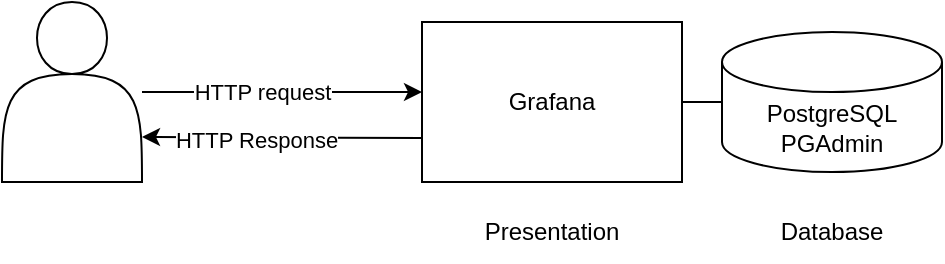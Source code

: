 <mxfile version="20.8.5" type="device"><diagram id="fkZ70dGfu8a-7vnOrsd4" name="Page-1"><mxGraphModel dx="938" dy="517" grid="0" gridSize="10" guides="1" tooltips="1" connect="1" arrows="1" fold="1" page="1" pageScale="1" pageWidth="1169" pageHeight="827" math="0" shadow="0"><root><mxCell id="0"/><mxCell id="1" parent="0"/><mxCell id="XQakCqHR2x4_5ZCR8DiZ-1" value="" style="shape=actor;whiteSpace=wrap;html=1;" vertex="1" parent="1"><mxGeometry x="100" y="520" width="70" height="90" as="geometry"/></mxCell><mxCell id="XQakCqHR2x4_5ZCR8DiZ-2" value="" style="endArrow=classic;html=1;rounded=0;" edge="1" parent="1" source="XQakCqHR2x4_5ZCR8DiZ-1"><mxGeometry width="50" height="50" relative="1" as="geometry"><mxPoint x="460" y="700" as="sourcePoint"/><mxPoint x="310" y="565" as="targetPoint"/></mxGeometry></mxCell><mxCell id="XQakCqHR2x4_5ZCR8DiZ-4" value="HTTP request" style="edgeLabel;html=1;align=center;verticalAlign=middle;resizable=0;points=[];" vertex="1" connectable="0" parent="XQakCqHR2x4_5ZCR8DiZ-2"><mxGeometry x="-0.143" relative="1" as="geometry"><mxPoint as="offset"/></mxGeometry></mxCell><mxCell id="XQakCqHR2x4_5ZCR8DiZ-3" value="" style="endArrow=classic;html=1;rounded=0;entryX=1;entryY=0.75;entryDx=0;entryDy=0;" edge="1" parent="1" target="XQakCqHR2x4_5ZCR8DiZ-1"><mxGeometry width="50" height="50" relative="1" as="geometry"><mxPoint x="310" y="588" as="sourcePoint"/><mxPoint x="320" y="575" as="targetPoint"/></mxGeometry></mxCell><mxCell id="XQakCqHR2x4_5ZCR8DiZ-5" value="HTTP Response" style="edgeLabel;html=1;align=center;verticalAlign=middle;resizable=0;points=[];" vertex="1" connectable="0" parent="XQakCqHR2x4_5ZCR8DiZ-3"><mxGeometry x="0.186" y="1" relative="1" as="geometry"><mxPoint as="offset"/></mxGeometry></mxCell><mxCell id="XQakCqHR2x4_5ZCR8DiZ-7" value="Grafana" style="rounded=0;whiteSpace=wrap;html=1;" vertex="1" parent="1"><mxGeometry x="310" y="530" width="130" height="80" as="geometry"/></mxCell><mxCell id="XQakCqHR2x4_5ZCR8DiZ-8" value="" style="endArrow=none;html=1;rounded=0;exitX=1;exitY=0.5;exitDx=0;exitDy=0;" edge="1" parent="1" source="XQakCqHR2x4_5ZCR8DiZ-7" target="XQakCqHR2x4_5ZCR8DiZ-9"><mxGeometry width="50" height="50" relative="1" as="geometry"><mxPoint x="460" y="700" as="sourcePoint"/><mxPoint x="490" y="570" as="targetPoint"/></mxGeometry></mxCell><mxCell id="XQakCqHR2x4_5ZCR8DiZ-9" value="PostgreSQL&lt;br&gt;PGAdmin" style="shape=cylinder3;whiteSpace=wrap;html=1;boundedLbl=1;backgroundOutline=1;size=15;" vertex="1" parent="1"><mxGeometry x="460" y="535" width="110" height="70" as="geometry"/></mxCell><mxCell id="XQakCqHR2x4_5ZCR8DiZ-10" value="Database" style="text;html=1;strokeColor=none;fillColor=none;align=center;verticalAlign=middle;whiteSpace=wrap;rounded=0;" vertex="1" parent="1"><mxGeometry x="485" y="620" width="60" height="30" as="geometry"/></mxCell><mxCell id="XQakCqHR2x4_5ZCR8DiZ-13" value="Presentation" style="text;html=1;strokeColor=none;fillColor=none;align=center;verticalAlign=middle;whiteSpace=wrap;rounded=0;" vertex="1" parent="1"><mxGeometry x="345" y="620" width="60" height="30" as="geometry"/></mxCell></root></mxGraphModel></diagram></mxfile>